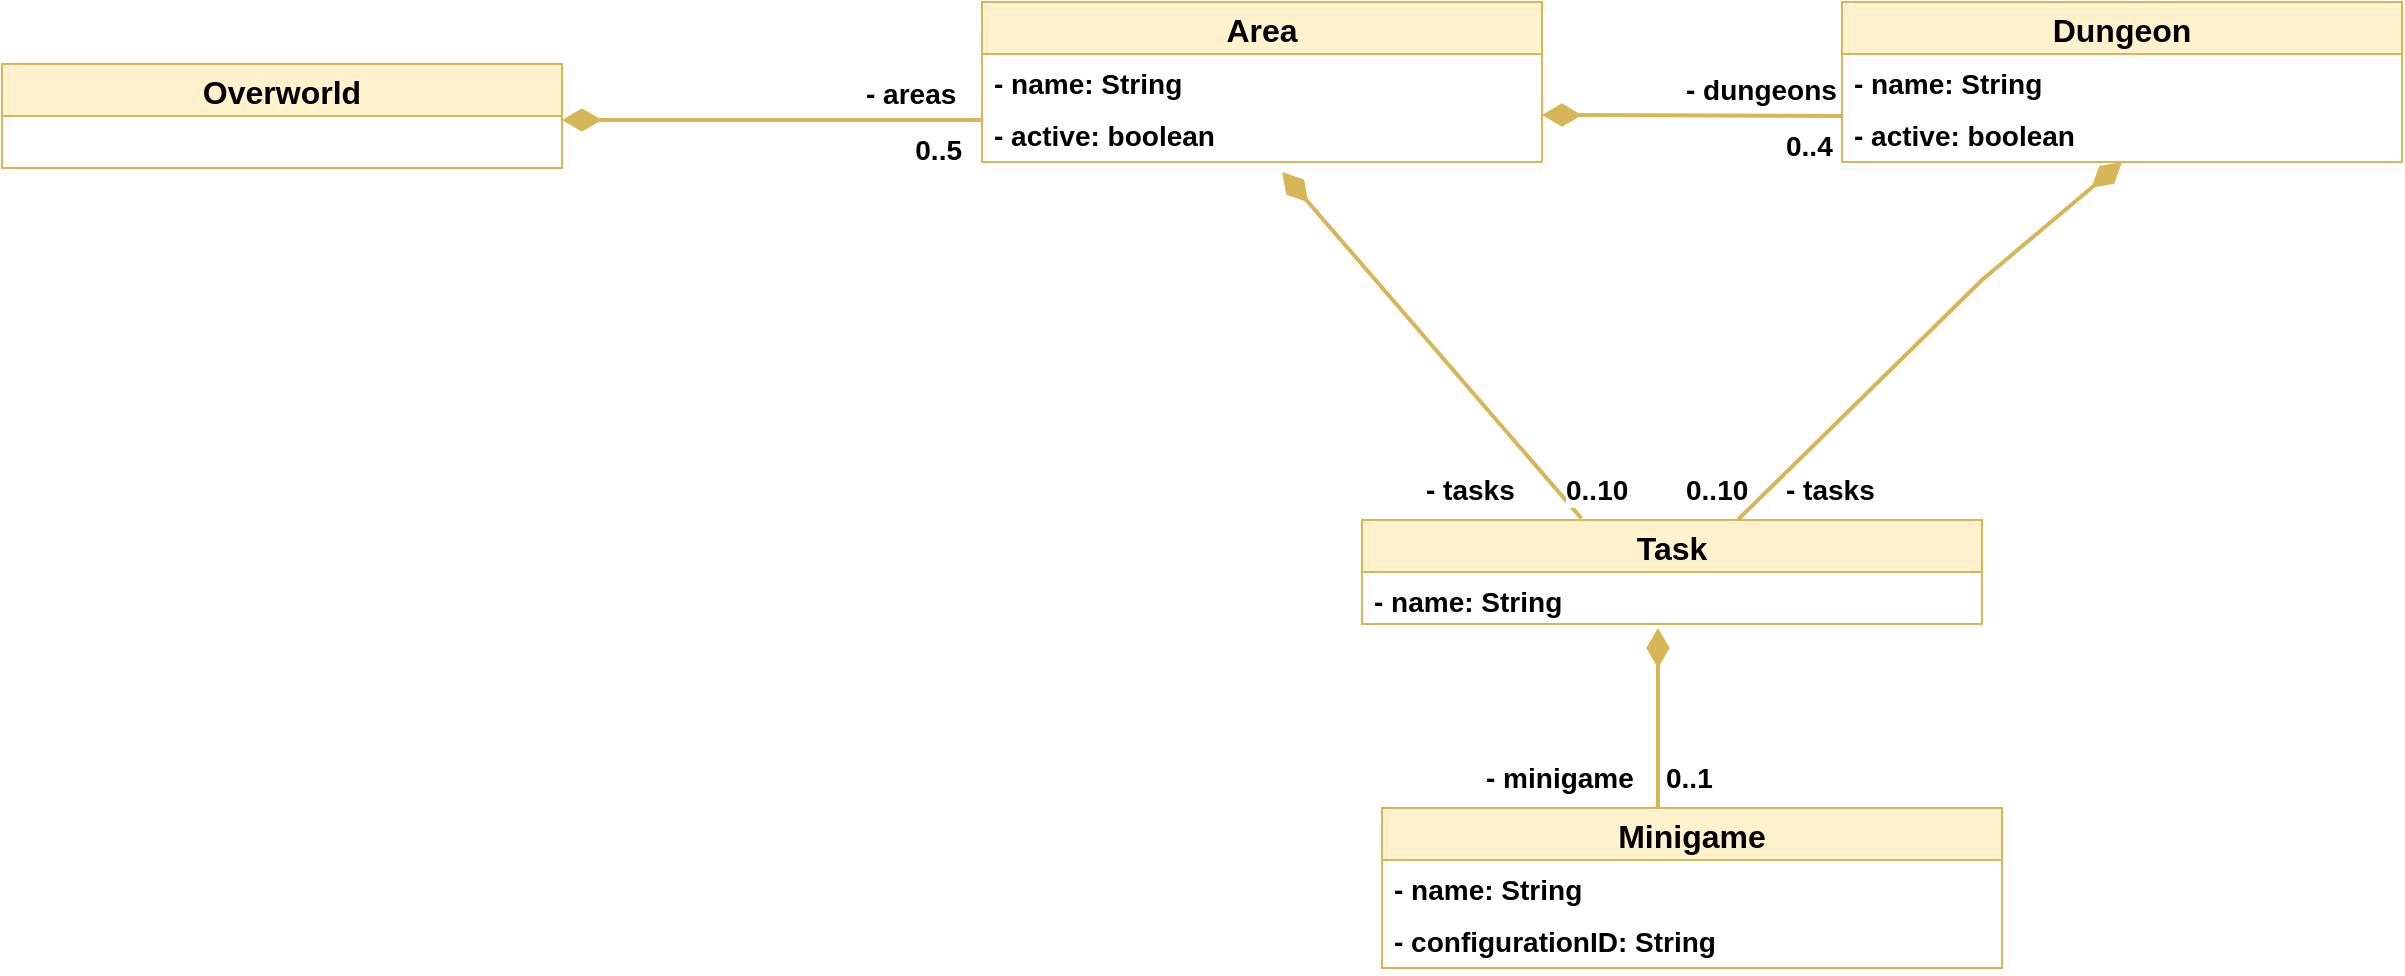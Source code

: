 <mxfile version="15.4.0" type="device"><diagram id="Trhk03IO0cePcJVsCfn0" name="Page-1"><mxGraphModel dx="1348" dy="816" grid="1" gridSize="10" guides="1" tooltips="1" connect="1" arrows="1" fold="1" page="1" pageScale="1" pageWidth="3300" pageHeight="4681" math="0" shadow="0"><root><mxCell id="0"/><mxCell id="1" parent="0"/><mxCell id="BtccCzZOTt9qQ274DKxD-7" value="Overworld" style="swimlane;fontStyle=1;childLayout=stackLayout;horizontal=1;startSize=26;fillColor=#fff2cc;horizontalStack=0;resizeParent=1;resizeParentMax=0;resizeLast=0;collapsible=1;marginBottom=0;strokeColor=#d6b656;fontSize=16;" parent="1" vertex="1"><mxGeometry x="630" y="1092" width="280" height="52" as="geometry"/></mxCell><mxCell id="Ps4X49qzIkRpTnY57xYK-1" value="Area" style="swimlane;fontStyle=1;childLayout=stackLayout;horizontal=1;startSize=26;fillColor=#fff2cc;horizontalStack=0;resizeParent=1;resizeParentMax=0;resizeLast=0;collapsible=1;marginBottom=0;strokeColor=#d6b656;fontSize=16;" parent="1" vertex="1"><mxGeometry x="1120" y="1061" width="280" height="80" as="geometry"/></mxCell><mxCell id="Ps4X49qzIkRpTnY57xYK-2" value="- name: String " style="text;strokeColor=none;fillColor=none;align=left;verticalAlign=top;spacingLeft=4;spacingRight=4;overflow=hidden;rotatable=0;points=[[0,0.5],[1,0.5]];portConstraint=eastwest;fontStyle=1;fontSize=14;" parent="Ps4X49qzIkRpTnY57xYK-1" vertex="1"><mxGeometry y="26" width="280" height="26" as="geometry"/></mxCell><mxCell id="Ps4X49qzIkRpTnY57xYK-3" value="- active: boolean" style="text;strokeColor=none;fillColor=none;align=left;verticalAlign=top;spacingLeft=4;spacingRight=4;overflow=hidden;rotatable=0;points=[[0,0.5],[1,0.5]];portConstraint=eastwest;fontStyle=1;fontSize=14;" parent="Ps4X49qzIkRpTnY57xYK-1" vertex="1"><mxGeometry y="52" width="280" height="28" as="geometry"/></mxCell><mxCell id="Ps4X49qzIkRpTnY57xYK-7" value="0..5" style="resizable=0;html=1;align=right;verticalAlign=top;labelBackgroundColor=#ffffff;fontSize=14;fontStyle=1" parent="1" connectable="0" vertex="1"><mxGeometry x="1110.0" y="1119.998" as="geometry"/></mxCell><mxCell id="Ps4X49qzIkRpTnY57xYK-9" value="" style="endArrow=none;html=1;endSize=12;startArrow=diamondThin;startSize=14;startFill=1;strokeWidth=2;fontSize=14;fillColor=#fff2cc;strokeColor=#d6b656;endFill=0;fontStyle=1;rounded=0;" parent="1" edge="1"><mxGeometry relative="1" as="geometry"><mxPoint x="910" y="1120" as="sourcePoint"/><mxPoint x="1120" y="1120" as="targetPoint"/><Array as="points"><mxPoint x="1120" y="1120"/></Array></mxGeometry></mxCell><mxCell id="Ps4X49qzIkRpTnY57xYK-14" value="Dungeon" style="swimlane;fontStyle=1;childLayout=stackLayout;horizontal=1;startSize=26;fillColor=#fff2cc;horizontalStack=0;resizeParent=1;resizeParentMax=0;resizeLast=0;collapsible=1;marginBottom=0;strokeColor=#d6b656;fontSize=16;" parent="1" vertex="1"><mxGeometry x="1550" y="1061" width="280" height="80" as="geometry"/></mxCell><mxCell id="Ps4X49qzIkRpTnY57xYK-15" value="- name: String " style="text;strokeColor=none;fillColor=none;align=left;verticalAlign=top;spacingLeft=4;spacingRight=4;overflow=hidden;rotatable=0;points=[[0,0.5],[1,0.5]];portConstraint=eastwest;fontStyle=1;fontSize=14;" parent="Ps4X49qzIkRpTnY57xYK-14" vertex="1"><mxGeometry y="26" width="280" height="26" as="geometry"/></mxCell><mxCell id="Ps4X49qzIkRpTnY57xYK-16" value="- active: boolean" style="text;strokeColor=none;fillColor=none;align=left;verticalAlign=top;spacingLeft=4;spacingRight=4;overflow=hidden;rotatable=0;points=[[0,0.5],[1,0.5]];portConstraint=eastwest;fontStyle=1;fontSize=14;" parent="Ps4X49qzIkRpTnY57xYK-14" vertex="1"><mxGeometry y="52" width="280" height="28" as="geometry"/></mxCell><mxCell id="Ps4X49qzIkRpTnY57xYK-19" value="" style="endArrow=none;html=1;endSize=12;startArrow=diamondThin;startSize=14;startFill=1;strokeWidth=2;fontSize=14;fillColor=#fff2cc;strokeColor=#d6b656;endFill=0;fontStyle=1;rounded=0;" parent="1" edge="1"><mxGeometry relative="1" as="geometry"><mxPoint x="1400" y="1117.5" as="sourcePoint"/><mxPoint x="1550" y="1118" as="targetPoint"/><Array as="points"/></mxGeometry></mxCell><mxCell id="Ps4X49qzIkRpTnY57xYK-20" value="" style="resizable=0;html=1;align=left;verticalAlign=top;labelBackgroundColor=#ffffff;fontSize=14;fontStyle=1" parent="Ps4X49qzIkRpTnY57xYK-19" connectable="0" vertex="1"><mxGeometry x="-1" relative="1" as="geometry"><mxPoint x="10" y="1" as="offset"/></mxGeometry></mxCell><mxCell id="Ps4X49qzIkRpTnY57xYK-21" value="0..4" style="resizable=0;html=1;align=left;verticalAlign=top;labelBackgroundColor=#ffffff;fontSize=14;fontStyle=1" parent="1" connectable="0" vertex="1"><mxGeometry x="1520" y="1118" as="geometry"/></mxCell><mxCell id="Ps4X49qzIkRpTnY57xYK-22" value="&lt;div style=&quot;text-align: right&quot;&gt;&lt;font face=&quot;helvetica&quot;&gt;&lt;span style=&quot;font-size: 14px ; background-color: rgb(255 , 255 , 255)&quot;&gt;&lt;b&gt;- areas&lt;/b&gt;&lt;/span&gt;&lt;/font&gt;&lt;/div&gt;" style="text;whiteSpace=wrap;html=1;" parent="1" vertex="1"><mxGeometry x="1060" y="1092" width="120" height="30" as="geometry"/></mxCell><mxCell id="Ps4X49qzIkRpTnY57xYK-23" value="&lt;span style=&quot;color: rgb(0 , 0 , 0) ; font-family: &amp;#34;helvetica&amp;#34; ; font-size: 14px ; font-style: normal ; font-weight: 700 ; letter-spacing: normal ; text-align: right ; text-indent: 0px ; text-transform: none ; word-spacing: 0px ; background-color: rgb(255 , 255 , 255) ; display: inline ; float: none&quot;&gt;- dungeons&lt;/span&gt;" style="text;whiteSpace=wrap;html=1;" parent="1" vertex="1"><mxGeometry x="1470" y="1090" width="120" height="30" as="geometry"/></mxCell><mxCell id="Ps4X49qzIkRpTnY57xYK-24" value="Task" style="swimlane;fontStyle=1;childLayout=stackLayout;horizontal=1;startSize=26;fillColor=#fff2cc;horizontalStack=0;resizeParent=1;resizeParentMax=0;resizeLast=0;collapsible=1;marginBottom=0;strokeColor=#d6b656;fontSize=16;" parent="1" vertex="1"><mxGeometry x="1310" y="1320" width="310" height="52" as="geometry"/></mxCell><mxCell id="Ps4X49qzIkRpTnY57xYK-25" value="- name: String " style="text;strokeColor=none;fillColor=none;align=left;verticalAlign=top;spacingLeft=4;spacingRight=4;overflow=hidden;rotatable=0;points=[[0,0.5],[1,0.5]];portConstraint=eastwest;fontStyle=1;fontSize=14;" parent="Ps4X49qzIkRpTnY57xYK-24" vertex="1"><mxGeometry y="26" width="310" height="26" as="geometry"/></mxCell><mxCell id="Ps4X49qzIkRpTnY57xYK-30" value="" style="endArrow=none;html=1;endSize=12;startArrow=diamondThin;startSize=14;startFill=1;strokeWidth=2;fontSize=14;fillColor=#fff2cc;strokeColor=#d6b656;endFill=0;fontStyle=1;rounded=0;entryX=0.354;entryY=-0.015;entryDx=0;entryDy=0;exitX=0.536;exitY=1.179;exitDx=0;exitDy=0;exitPerimeter=0;entryPerimeter=0;" parent="1" source="Ps4X49qzIkRpTnY57xYK-3" target="Ps4X49qzIkRpTnY57xYK-24" edge="1"><mxGeometry relative="1" as="geometry"><mxPoint x="1270.08" y="1191.012" as="sourcePoint"/><mxPoint x="1810" y="1310.5" as="targetPoint"/><Array as="points"/></mxGeometry></mxCell><mxCell id="Ps4X49qzIkRpTnY57xYK-32" value="" style="endArrow=none;html=1;endSize=12;startArrow=diamondThin;startSize=14;startFill=1;strokeWidth=2;fontSize=14;fillColor=#fff2cc;strokeColor=#d6b656;endFill=0;fontStyle=1;rounded=0;entryX=0.607;entryY=-0.007;entryDx=0;entryDy=0;exitX=1;exitY=0;exitDx=0;exitDy=0;entryPerimeter=0;" parent="1" target="Ps4X49qzIkRpTnY57xYK-24" edge="1"><mxGeometry relative="1" as="geometry"><mxPoint x="1690" y="1141" as="sourcePoint"/><mxPoint x="1759.52" y="1346.95" as="targetPoint"/><Array as="points"><mxPoint x="1620" y="1200"/></Array></mxGeometry></mxCell><mxCell id="Ps4X49qzIkRpTnY57xYK-35" value="&lt;span style=&quot;color: rgb(0 , 0 , 0) ; font-family: &amp;#34;helvetica&amp;#34; ; font-size: 14px ; font-style: normal ; font-weight: 700 ; letter-spacing: normal ; text-align: right ; text-indent: 0px ; text-transform: none ; word-spacing: 0px ; background-color: rgb(255 , 255 , 255) ; display: inline ; float: none&quot;&gt;- tasks&lt;/span&gt;" style="text;whiteSpace=wrap;html=1;" parent="1" vertex="1"><mxGeometry x="1340" y="1290" width="120" height="30" as="geometry"/></mxCell><mxCell id="Ps4X49qzIkRpTnY57xYK-42" value="0..10" style="resizable=0;html=1;align=left;verticalAlign=top;labelBackgroundColor=#ffffff;fontSize=14;fontStyle=1" parent="1" connectable="0" vertex="1"><mxGeometry x="1410" y="1290.002" as="geometry"/></mxCell><mxCell id="Ps4X49qzIkRpTnY57xYK-43" value="0..10" style="resizable=0;html=1;align=left;verticalAlign=top;labelBackgroundColor=#ffffff;fontSize=14;fontStyle=1" parent="1" connectable="0" vertex="1"><mxGeometry x="1470" y="1290.002" as="geometry"/></mxCell><mxCell id="Ps4X49qzIkRpTnY57xYK-44" value="Minigame" style="swimlane;fontStyle=1;childLayout=stackLayout;horizontal=1;startSize=26;fillColor=#fff2cc;horizontalStack=0;resizeParent=1;resizeParentMax=0;resizeLast=0;collapsible=1;marginBottom=0;strokeColor=#d6b656;fontSize=16;" parent="1" vertex="1"><mxGeometry x="1320" y="1464" width="310" height="80" as="geometry"/></mxCell><mxCell id="Ps4X49qzIkRpTnY57xYK-45" value="- name: String" style="text;strokeColor=none;fillColor=none;align=left;verticalAlign=top;spacingLeft=4;spacingRight=4;overflow=hidden;rotatable=0;points=[[0,0.5],[1,0.5]];portConstraint=eastwest;fontStyle=1;fontSize=14;" parent="Ps4X49qzIkRpTnY57xYK-44" vertex="1"><mxGeometry y="26" width="310" height="26" as="geometry"/></mxCell><mxCell id="Ps4X49qzIkRpTnY57xYK-46" value="- configurationID: String" style="text;strokeColor=none;fillColor=none;align=left;verticalAlign=top;spacingLeft=4;spacingRight=4;overflow=hidden;rotatable=0;points=[[0,0.5],[1,0.5]];portConstraint=eastwest;fontStyle=1;fontSize=14;" parent="Ps4X49qzIkRpTnY57xYK-44" vertex="1"><mxGeometry y="52" width="310" height="28" as="geometry"/></mxCell><mxCell id="Ps4X49qzIkRpTnY57xYK-50" value="" style="endArrow=none;html=1;endSize=12;startArrow=diamondThin;startSize=14;startFill=1;strokeWidth=2;fontSize=14;fillColor=#fff2cc;strokeColor=#d6b656;endFill=0;fontStyle=1;rounded=0;entryX=0.607;entryY=-0.007;entryDx=0;entryDy=0;entryPerimeter=0;" parent="1" edge="1"><mxGeometry relative="1" as="geometry"><mxPoint x="1458" y="1374" as="sourcePoint"/><mxPoint x="1458" y="1463.998" as="targetPoint"/><Array as="points"/></mxGeometry></mxCell><mxCell id="Ps4X49qzIkRpTnY57xYK-52" value="0..1" style="resizable=0;html=1;align=left;verticalAlign=top;labelBackgroundColor=#ffffff;fontSize=14;fontStyle=1" parent="1" connectable="0" vertex="1"><mxGeometry x="1460" y="1434.002" as="geometry"/></mxCell><mxCell id="Ps4X49qzIkRpTnY57xYK-53" value="&lt;span style=&quot;color: rgb(0 , 0 , 0) ; font-family: &amp;#34;helvetica&amp;#34; ; font-size: 14px ; font-style: normal ; font-weight: 700 ; letter-spacing: normal ; text-align: right ; text-indent: 0px ; text-transform: none ; word-spacing: 0px ; background-color: rgb(255 , 255 , 255) ; display: inline ; float: none&quot;&gt;- minigame&lt;/span&gt;" style="text;whiteSpace=wrap;html=1;" parent="1" vertex="1"><mxGeometry x="1370" y="1434" width="80" height="30" as="geometry"/></mxCell><mxCell id="1oNjJi6m0oy2ojK_dOso-2" value="&lt;meta charset=&quot;utf-8&quot;&gt;&lt;span style=&quot;color: rgb(0, 0, 0); font-family: helvetica; font-size: 14px; font-style: normal; font-weight: 700; letter-spacing: normal; text-align: right; text-indent: 0px; text-transform: none; word-spacing: 0px; background-color: rgb(255, 255, 255); display: inline; float: none;&quot;&gt;- tasks&lt;/span&gt;" style="text;whiteSpace=wrap;html=1;" parent="1" vertex="1"><mxGeometry x="1520" y="1290" width="70" height="30" as="geometry"/></mxCell></root></mxGraphModel></diagram></mxfile>